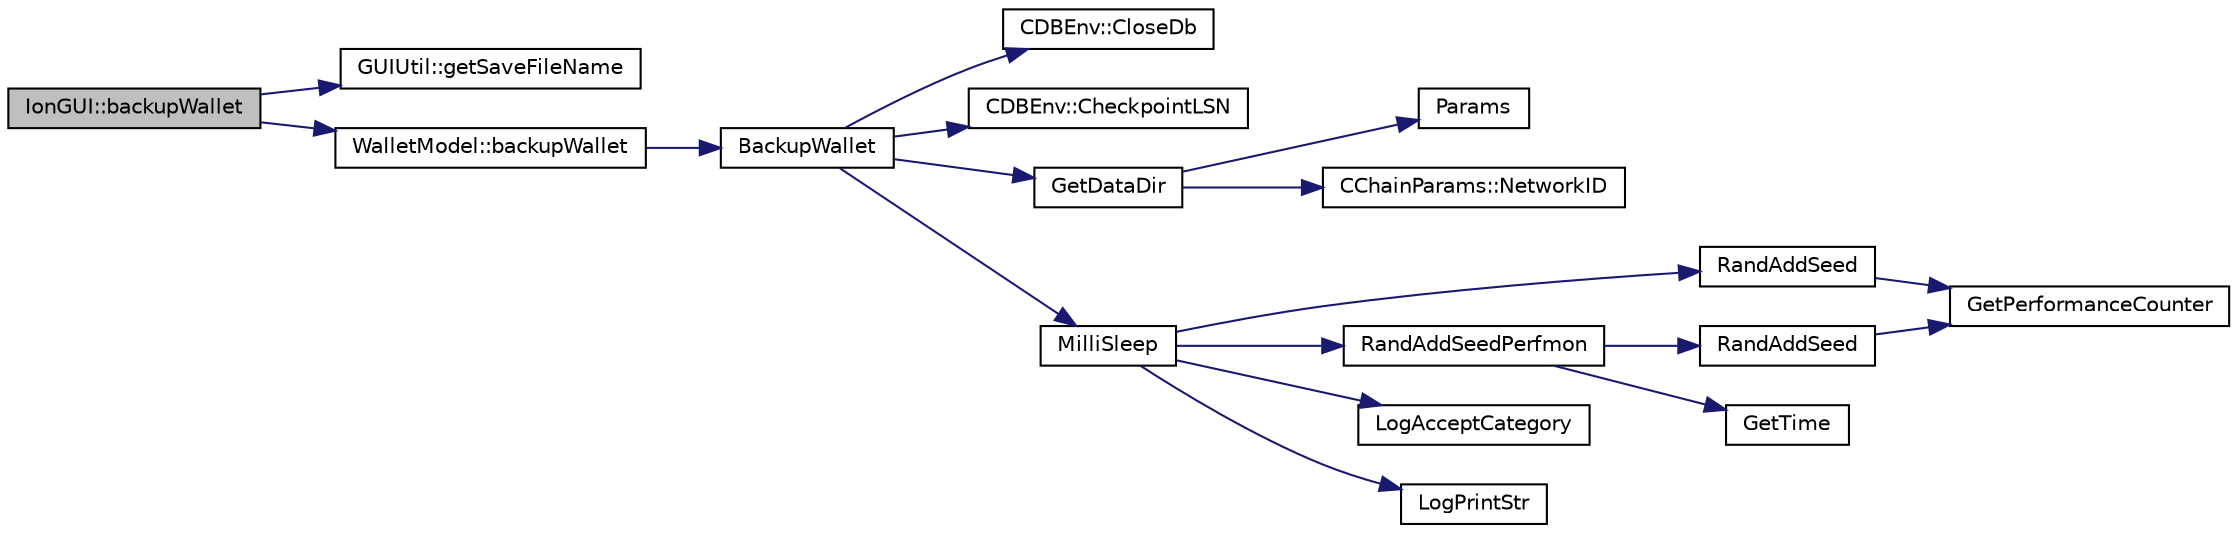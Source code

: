 digraph "IonGUI::backupWallet"
{
  edge [fontname="Helvetica",fontsize="10",labelfontname="Helvetica",labelfontsize="10"];
  node [fontname="Helvetica",fontsize="10",shape=record];
  rankdir="LR";
  Node138 [label="IonGUI::backupWallet",height=0.2,width=0.4,color="black", fillcolor="grey75", style="filled", fontcolor="black"];
  Node138 -> Node139 [color="midnightblue",fontsize="10",style="solid",fontname="Helvetica"];
  Node139 [label="GUIUtil::getSaveFileName",height=0.2,width=0.4,color="black", fillcolor="white", style="filled",URL="$d1/d87/namespace_g_u_i_util.html#ab9d9c0f96a2491a1b04567f8effe77c4",tooltip="Get save filename, mimics QFileDialog::getSaveFileName, except that it appends a default suffix when ..."];
  Node138 -> Node140 [color="midnightblue",fontsize="10",style="solid",fontname="Helvetica"];
  Node140 [label="WalletModel::backupWallet",height=0.2,width=0.4,color="black", fillcolor="white", style="filled",URL="$d4/d27/class_wallet_model.html#aa316c19ef41f26ea89f194ab253d3206"];
  Node140 -> Node141 [color="midnightblue",fontsize="10",style="solid",fontname="Helvetica"];
  Node141 [label="BackupWallet",height=0.2,width=0.4,color="black", fillcolor="white", style="filled",URL="$dc/d75/walletdb_8cpp.html#a273c3692765c732c5f724cec93e6b62f"];
  Node141 -> Node142 [color="midnightblue",fontsize="10",style="solid",fontname="Helvetica"];
  Node142 [label="CDBEnv::CloseDb",height=0.2,width=0.4,color="black", fillcolor="white", style="filled",URL="$d5/dd2/class_c_d_b_env.html#ac53fd53afdd1e0881b8ffbb11a89b556"];
  Node141 -> Node143 [color="midnightblue",fontsize="10",style="solid",fontname="Helvetica"];
  Node143 [label="CDBEnv::CheckpointLSN",height=0.2,width=0.4,color="black", fillcolor="white", style="filled",URL="$d5/dd2/class_c_d_b_env.html#aa4e0fe52dfc0da22fe9bf59eeda57fba"];
  Node141 -> Node144 [color="midnightblue",fontsize="10",style="solid",fontname="Helvetica"];
  Node144 [label="GetDataDir",height=0.2,width=0.4,color="black", fillcolor="white", style="filled",URL="$df/d2d/util_8cpp.html#ab83866a054745d4b30a3948a1b44beba"];
  Node144 -> Node145 [color="midnightblue",fontsize="10",style="solid",fontname="Helvetica"];
  Node145 [label="Params",height=0.2,width=0.4,color="black", fillcolor="white", style="filled",URL="$df/dbf/chainparams_8cpp.html#ace5c5b706d71a324a417dd2db394fd4a",tooltip="Return the currently selected parameters. "];
  Node144 -> Node146 [color="midnightblue",fontsize="10",style="solid",fontname="Helvetica"];
  Node146 [label="CChainParams::NetworkID",height=0.2,width=0.4,color="black", fillcolor="white", style="filled",URL="$d1/d4f/class_c_chain_params.html#a90dc493ec0c0325c98c3ac06eb99862b"];
  Node141 -> Node147 [color="midnightblue",fontsize="10",style="solid",fontname="Helvetica"];
  Node147 [label="MilliSleep",height=0.2,width=0.4,color="black", fillcolor="white", style="filled",URL="$d8/d3c/util_8h.html#ac635182d3e845eda4af4fa5ab31609da"];
  Node147 -> Node148 [color="midnightblue",fontsize="10",style="solid",fontname="Helvetica"];
  Node148 [label="RandAddSeed",height=0.2,width=0.4,color="black", fillcolor="white", style="filled",URL="$d8/d3c/util_8h.html#ab699fbdf803610a4e2060fd87787f7e0"];
  Node148 -> Node149 [color="midnightblue",fontsize="10",style="solid",fontname="Helvetica"];
  Node149 [label="GetPerformanceCounter",height=0.2,width=0.4,color="black", fillcolor="white", style="filled",URL="$d8/d3c/util_8h.html#acd4d9988b9bb3f31fddf72a34b2bc37f"];
  Node147 -> Node150 [color="midnightblue",fontsize="10",style="solid",fontname="Helvetica"];
  Node150 [label="RandAddSeedPerfmon",height=0.2,width=0.4,color="black", fillcolor="white", style="filled",URL="$d8/d3c/util_8h.html#a786af12a87491f8dc24351d93b9833b6"];
  Node150 -> Node151 [color="midnightblue",fontsize="10",style="solid",fontname="Helvetica"];
  Node151 [label="RandAddSeed",height=0.2,width=0.4,color="black", fillcolor="white", style="filled",URL="$df/d2d/util_8cpp.html#ab699fbdf803610a4e2060fd87787f7e0"];
  Node151 -> Node149 [color="midnightblue",fontsize="10",style="solid",fontname="Helvetica"];
  Node150 -> Node152 [color="midnightblue",fontsize="10",style="solid",fontname="Helvetica"];
  Node152 [label="GetTime",height=0.2,width=0.4,color="black", fillcolor="white", style="filled",URL="$df/d2d/util_8cpp.html#a46fac5fba8ba905b5f9acb364f5d8c6f"];
  Node147 -> Node153 [color="midnightblue",fontsize="10",style="solid",fontname="Helvetica"];
  Node153 [label="LogAcceptCategory",height=0.2,width=0.4,color="black", fillcolor="white", style="filled",URL="$d8/d3c/util_8h.html#a343d2a13efe00125f78d25dafb0a8d98"];
  Node147 -> Node154 [color="midnightblue",fontsize="10",style="solid",fontname="Helvetica"];
  Node154 [label="LogPrintStr",height=0.2,width=0.4,color="black", fillcolor="white", style="filled",URL="$d8/d3c/util_8h.html#afd4c3002b2797c0560adddb6af3ca1da"];
}
